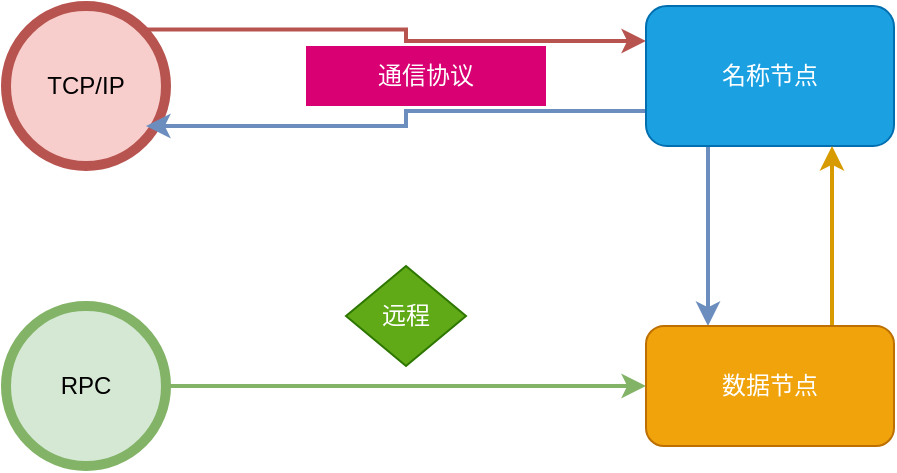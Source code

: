 <mxfile version="12.8.1" type="device"><diagram id="N78fIfsOOephNY47QypL" name="第 1 页"><mxGraphModel dx="652" dy="416" grid="1" gridSize="10" guides="1" tooltips="1" connect="1" arrows="1" fold="1" page="1" pageScale="1" pageWidth="827" pageHeight="1169" math="0" shadow="0"><root><mxCell id="0"/><mxCell id="1" parent="0"/><mxCell id="9nO-6EQaniYdGoVjsr0_-17" style="edgeStyle=orthogonalEdgeStyle;rounded=0;orthogonalLoop=1;jettySize=auto;html=1;exitX=1;exitY=0;exitDx=0;exitDy=0;entryX=0;entryY=0.25;entryDx=0;entryDy=0;fillColor=#f8cecc;strokeColor=#b85450;strokeWidth=2;" edge="1" parent="1" source="9nO-6EQaniYdGoVjsr0_-1" target="9nO-6EQaniYdGoVjsr0_-2"><mxGeometry relative="1" as="geometry"/></mxCell><mxCell id="9nO-6EQaniYdGoVjsr0_-1" value="TCP/IP" style="ellipse;whiteSpace=wrap;html=1;aspect=fixed;fillColor=#f8cecc;strokeColor=#b85450;strokeWidth=5;" vertex="1" parent="1"><mxGeometry x="10" y="10" width="80" height="80" as="geometry"/></mxCell><mxCell id="9nO-6EQaniYdGoVjsr0_-16" style="edgeStyle=orthogonalEdgeStyle;rounded=0;orthogonalLoop=1;jettySize=auto;html=1;exitX=0;exitY=0.75;exitDx=0;exitDy=0;entryX=0.875;entryY=0.75;entryDx=0;entryDy=0;entryPerimeter=0;fillColor=#dae8fc;strokeColor=#6c8ebf;strokeWidth=2;" edge="1" parent="1" source="9nO-6EQaniYdGoVjsr0_-2" target="9nO-6EQaniYdGoVjsr0_-1"><mxGeometry relative="1" as="geometry"/></mxCell><mxCell id="9nO-6EQaniYdGoVjsr0_-18" style="edgeStyle=orthogonalEdgeStyle;rounded=0;orthogonalLoop=1;jettySize=auto;html=1;exitX=0.25;exitY=1;exitDx=0;exitDy=0;entryX=0.25;entryY=0;entryDx=0;entryDy=0;fillColor=#dae8fc;strokeColor=#6c8ebf;strokeWidth=2;" edge="1" parent="1" source="9nO-6EQaniYdGoVjsr0_-2" target="9nO-6EQaniYdGoVjsr0_-4"><mxGeometry relative="1" as="geometry"/></mxCell><mxCell id="9nO-6EQaniYdGoVjsr0_-2" value="名称节点" style="rounded=1;whiteSpace=wrap;html=1;fillColor=#1ba1e2;strokeColor=#006EAF;fontColor=#ffffff;" vertex="1" parent="1"><mxGeometry x="330" y="10" width="124" height="70" as="geometry"/></mxCell><mxCell id="9nO-6EQaniYdGoVjsr0_-9" style="edgeStyle=orthogonalEdgeStyle;rounded=0;orthogonalLoop=1;jettySize=auto;html=1;exitX=1;exitY=0.5;exitDx=0;exitDy=0;entryX=0;entryY=0.5;entryDx=0;entryDy=0;fillColor=#d5e8d4;strokeColor=#82b366;strokeWidth=2;" edge="1" parent="1" source="9nO-6EQaniYdGoVjsr0_-3" target="9nO-6EQaniYdGoVjsr0_-4"><mxGeometry relative="1" as="geometry"/></mxCell><mxCell id="9nO-6EQaniYdGoVjsr0_-3" value="RPC" style="ellipse;whiteSpace=wrap;html=1;aspect=fixed;fillColor=#d5e8d4;strokeColor=#82b366;strokeWidth=5;" vertex="1" parent="1"><mxGeometry x="10" y="160" width="80" height="80" as="geometry"/></mxCell><mxCell id="9nO-6EQaniYdGoVjsr0_-19" style="edgeStyle=orthogonalEdgeStyle;rounded=0;orthogonalLoop=1;jettySize=auto;html=1;exitX=0.75;exitY=0;exitDx=0;exitDy=0;entryX=0.75;entryY=1;entryDx=0;entryDy=0;fillColor=#ffe6cc;strokeColor=#d79b00;strokeWidth=2;" edge="1" parent="1" source="9nO-6EQaniYdGoVjsr0_-4" target="9nO-6EQaniYdGoVjsr0_-2"><mxGeometry relative="1" as="geometry"/></mxCell><mxCell id="9nO-6EQaniYdGoVjsr0_-4" value="数据节点" style="rounded=1;whiteSpace=wrap;html=1;fillColor=#f0a30a;strokeColor=#BD7000;fontColor=#ffffff;" vertex="1" parent="1"><mxGeometry x="330" y="170" width="124" height="60" as="geometry"/></mxCell><mxCell id="9nO-6EQaniYdGoVjsr0_-5" value="远程" style="rhombus;whiteSpace=wrap;html=1;fillColor=#60a917;strokeColor=#2D7600;fontColor=#ffffff;" vertex="1" parent="1"><mxGeometry x="180" y="140" width="60" height="50" as="geometry"/></mxCell><mxCell id="9nO-6EQaniYdGoVjsr0_-8" value="通信协议" style="rounded=0;whiteSpace=wrap;html=1;fillColor=#d80073;strokeColor=none;fontColor=#ffffff;" vertex="1" parent="1"><mxGeometry x="160" y="30" width="120" height="30" as="geometry"/></mxCell></root></mxGraphModel></diagram></mxfile>
